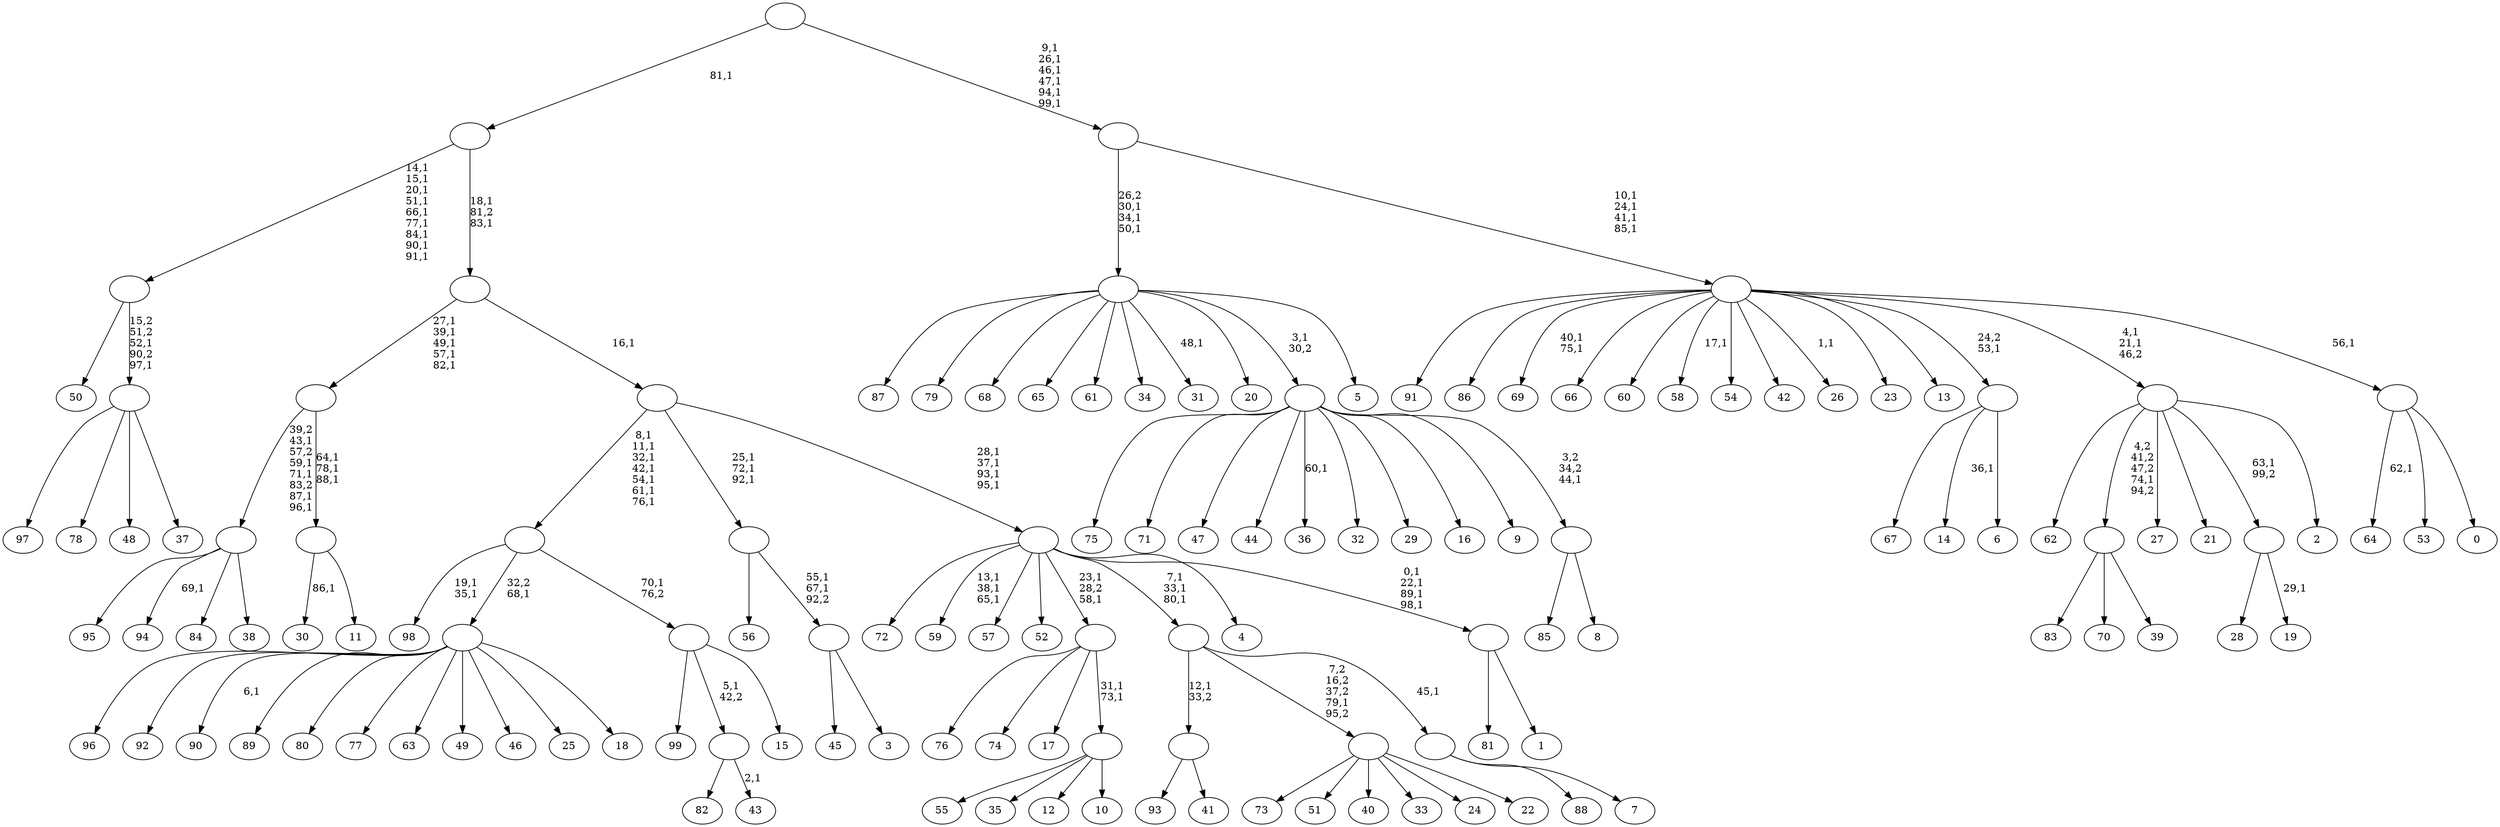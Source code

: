 digraph T {
	200 [label="99"]
	199 [label="98"]
	196 [label="97"]
	195 [label="96"]
	194 [label="95"]
	193 [label="94"]
	191 [label="93"]
	190 [label="92"]
	189 [label="91"]
	188 [label="90"]
	186 [label="89"]
	185 [label="88"]
	184 [label="87"]
	183 [label="86"]
	182 [label="85"]
	181 [label="84"]
	180 [label="83"]
	179 [label="82"]
	178 [label="81"]
	177 [label="80"]
	176 [label="79"]
	175 [label="78"]
	174 [label="77"]
	173 [label="76"]
	172 [label="75"]
	171 [label="74"]
	170 [label="73"]
	169 [label="72"]
	168 [label="71"]
	167 [label="70"]
	166 [label="69"]
	163 [label="68"]
	162 [label="67"]
	161 [label="66"]
	160 [label="65"]
	159 [label="64"]
	157 [label="63"]
	156 [label="62"]
	155 [label="61"]
	154 [label="60"]
	153 [label="59"]
	149 [label="58"]
	147 [label="57"]
	146 [label="56"]
	145 [label="55"]
	144 [label="54"]
	143 [label="53"]
	142 [label="52"]
	141 [label="51"]
	140 [label="50"]
	139 [label="49"]
	138 [label="48"]
	137 [label="47"]
	136 [label="46"]
	135 [label="45"]
	134 [label="44"]
	133 [label="43"]
	131 [label=""]
	130 [label="42"]
	129 [label="41"]
	128 [label=""]
	127 [label="40"]
	126 [label="39"]
	125 [label=""]
	124 [label="38"]
	123 [label=""]
	118 [label="37"]
	117 [label=""]
	115 [label=""]
	106 [label="36"]
	104 [label="35"]
	103 [label="34"]
	102 [label="33"]
	101 [label="32"]
	100 [label="31"]
	98 [label="30"]
	96 [label="29"]
	95 [label="28"]
	94 [label="27"]
	93 [label="26"]
	91 [label="25"]
	90 [label="24"]
	89 [label="23"]
	88 [label="22"]
	87 [label=""]
	86 [label="21"]
	85 [label="20"]
	84 [label="19"]
	82 [label=""]
	81 [label="18"]
	80 [label=""]
	79 [label="17"]
	78 [label="16"]
	77 [label="15"]
	76 [label=""]
	75 [label=""]
	68 [label="14"]
	66 [label="13"]
	65 [label="12"]
	64 [label="11"]
	63 [label=""]
	60 [label=""]
	55 [label="10"]
	54 [label=""]
	52 [label=""]
	50 [label="9"]
	49 [label="8"]
	48 [label=""]
	47 [label=""]
	46 [label="7"]
	45 [label=""]
	44 [label=""]
	41 [label="6"]
	40 [label=""]
	39 [label="5"]
	38 [label=""]
	35 [label="4"]
	34 [label="3"]
	33 [label=""]
	31 [label=""]
	28 [label="2"]
	27 [label=""]
	25 [label="1"]
	24 [label=""]
	20 [label=""]
	16 [label=""]
	15 [label=""]
	13 [label=""]
	12 [label="0"]
	11 [label=""]
	10 [label=""]
	6 [label=""]
	0 [label=""]
	131 -> 133 [label="2,1"]
	131 -> 179 [label=""]
	128 -> 191 [label=""]
	128 -> 129 [label=""]
	125 -> 180 [label=""]
	125 -> 167 [label=""]
	125 -> 126 [label=""]
	123 -> 193 [label="69,1"]
	123 -> 194 [label=""]
	123 -> 181 [label=""]
	123 -> 124 [label=""]
	117 -> 196 [label=""]
	117 -> 175 [label=""]
	117 -> 138 [label=""]
	117 -> 118 [label=""]
	115 -> 117 [label="15,2\n51,2\n52,1\n90,2\n97,1"]
	115 -> 140 [label=""]
	87 -> 170 [label=""]
	87 -> 141 [label=""]
	87 -> 127 [label=""]
	87 -> 102 [label=""]
	87 -> 90 [label=""]
	87 -> 88 [label=""]
	82 -> 84 [label="29,1"]
	82 -> 95 [label=""]
	80 -> 188 [label="6,1"]
	80 -> 195 [label=""]
	80 -> 190 [label=""]
	80 -> 186 [label=""]
	80 -> 177 [label=""]
	80 -> 174 [label=""]
	80 -> 157 [label=""]
	80 -> 139 [label=""]
	80 -> 136 [label=""]
	80 -> 91 [label=""]
	80 -> 81 [label=""]
	76 -> 200 [label=""]
	76 -> 131 [label="5,1\n42,2"]
	76 -> 77 [label=""]
	75 -> 199 [label="19,1\n35,1"]
	75 -> 80 [label="32,2\n68,1"]
	75 -> 76 [label="70,1\n76,2"]
	63 -> 98 [label="86,1"]
	63 -> 64 [label=""]
	60 -> 63 [label="64,1\n78,1\n88,1"]
	60 -> 123 [label="39,2\n43,1\n57,2\n59,1\n71,1\n83,2\n87,1\n96,1"]
	54 -> 145 [label=""]
	54 -> 104 [label=""]
	54 -> 65 [label=""]
	54 -> 55 [label=""]
	52 -> 54 [label="31,1\n73,1"]
	52 -> 173 [label=""]
	52 -> 171 [label=""]
	52 -> 79 [label=""]
	48 -> 182 [label=""]
	48 -> 49 [label=""]
	47 -> 106 [label="60,1"]
	47 -> 172 [label=""]
	47 -> 168 [label=""]
	47 -> 137 [label=""]
	47 -> 134 [label=""]
	47 -> 101 [label=""]
	47 -> 96 [label=""]
	47 -> 78 [label=""]
	47 -> 50 [label=""]
	47 -> 48 [label="3,2\n34,2\n44,1"]
	45 -> 185 [label=""]
	45 -> 46 [label=""]
	44 -> 128 [label="12,1\n33,2"]
	44 -> 87 [label="7,2\n16,2\n37,2\n79,1\n95,2"]
	44 -> 45 [label="45,1"]
	40 -> 68 [label="36,1"]
	40 -> 162 [label=""]
	40 -> 41 [label=""]
	38 -> 100 [label="48,1"]
	38 -> 184 [label=""]
	38 -> 176 [label=""]
	38 -> 163 [label=""]
	38 -> 160 [label=""]
	38 -> 155 [label=""]
	38 -> 103 [label=""]
	38 -> 85 [label=""]
	38 -> 47 [label="3,1\n30,2"]
	38 -> 39 [label=""]
	33 -> 135 [label=""]
	33 -> 34 [label=""]
	31 -> 33 [label="55,1\n67,1\n92,2"]
	31 -> 146 [label=""]
	27 -> 156 [label=""]
	27 -> 125 [label="4,2\n41,2\n47,2\n74,1\n94,2"]
	27 -> 94 [label=""]
	27 -> 86 [label=""]
	27 -> 82 [label="63,1\n99,2"]
	27 -> 28 [label=""]
	24 -> 178 [label=""]
	24 -> 25 [label=""]
	20 -> 24 [label="0,1\n22,1\n89,1\n98,1"]
	20 -> 44 [label="7,1\n33,1\n80,1"]
	20 -> 52 [label="23,1\n28,2\n58,1"]
	20 -> 153 [label="13,1\n38,1\n65,1"]
	20 -> 169 [label=""]
	20 -> 147 [label=""]
	20 -> 142 [label=""]
	20 -> 35 [label=""]
	16 -> 20 [label="28,1\n37,1\n93,1\n95,1"]
	16 -> 31 [label="25,1\n72,1\n92,1"]
	16 -> 75 [label="8,1\n11,1\n32,1\n42,1\n54,1\n61,1\n76,1"]
	15 -> 60 [label="27,1\n39,1\n49,1\n57,1\n82,1"]
	15 -> 16 [label="16,1"]
	13 -> 15 [label="18,1\n81,2\n83,1"]
	13 -> 115 [label="14,1\n15,1\n20,1\n51,1\n66,1\n77,1\n84,1\n90,1\n91,1"]
	11 -> 159 [label="62,1"]
	11 -> 143 [label=""]
	11 -> 12 [label=""]
	10 -> 27 [label="4,1\n21,1\n46,2"]
	10 -> 93 [label="1,1"]
	10 -> 149 [label="17,1"]
	10 -> 166 [label="40,1\n75,1"]
	10 -> 189 [label=""]
	10 -> 183 [label=""]
	10 -> 161 [label=""]
	10 -> 154 [label=""]
	10 -> 144 [label=""]
	10 -> 130 [label=""]
	10 -> 89 [label=""]
	10 -> 66 [label=""]
	10 -> 40 [label="24,2\n53,1"]
	10 -> 11 [label="56,1"]
	6 -> 10 [label="10,1\n24,1\n41,1\n85,1"]
	6 -> 38 [label="26,2\n30,1\n34,1\n50,1"]
	0 -> 6 [label="9,1\n26,1\n46,1\n47,1\n94,1\n99,1"]
	0 -> 13 [label="81,1"]
}
